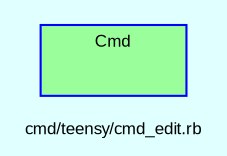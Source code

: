 digraph TopLevel {
    compound = true
    bgcolor = lightcyan1
    fontname = Arial
    fontsize = 8
    label = "cmd/teensy/cmd_edit.rb"
    node [
        fontname = Arial,
        fontsize = 8,
        color = black
    ]

    subgraph cluster_Cmd {
        fillcolor = palegreen1
        URL = "classes/Cmd.html"
        fontname = Arial
        color = blue
        label = "Cmd"
        style = filled
        Cmd [
            shape = plaintext,
            height = 0.01,
            width = 0.75,
            label = ""
        ]

    }

}

